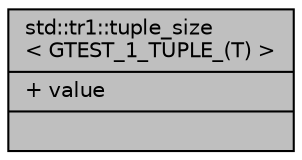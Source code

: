 digraph "std::tr1::tuple_size&lt; GTEST_1_TUPLE_(T) &gt;"
{
  edge [fontname="Helvetica",fontsize="10",labelfontname="Helvetica",labelfontsize="10"];
  node [fontname="Helvetica",fontsize="10",shape=record];
  Node1 [label="{std::tr1::tuple_size\l\< GTEST_1_TUPLE_(T) \>\n|+ value\l|}",height=0.2,width=0.4,color="black", fillcolor="grey75", style="filled", fontcolor="black"];
}

